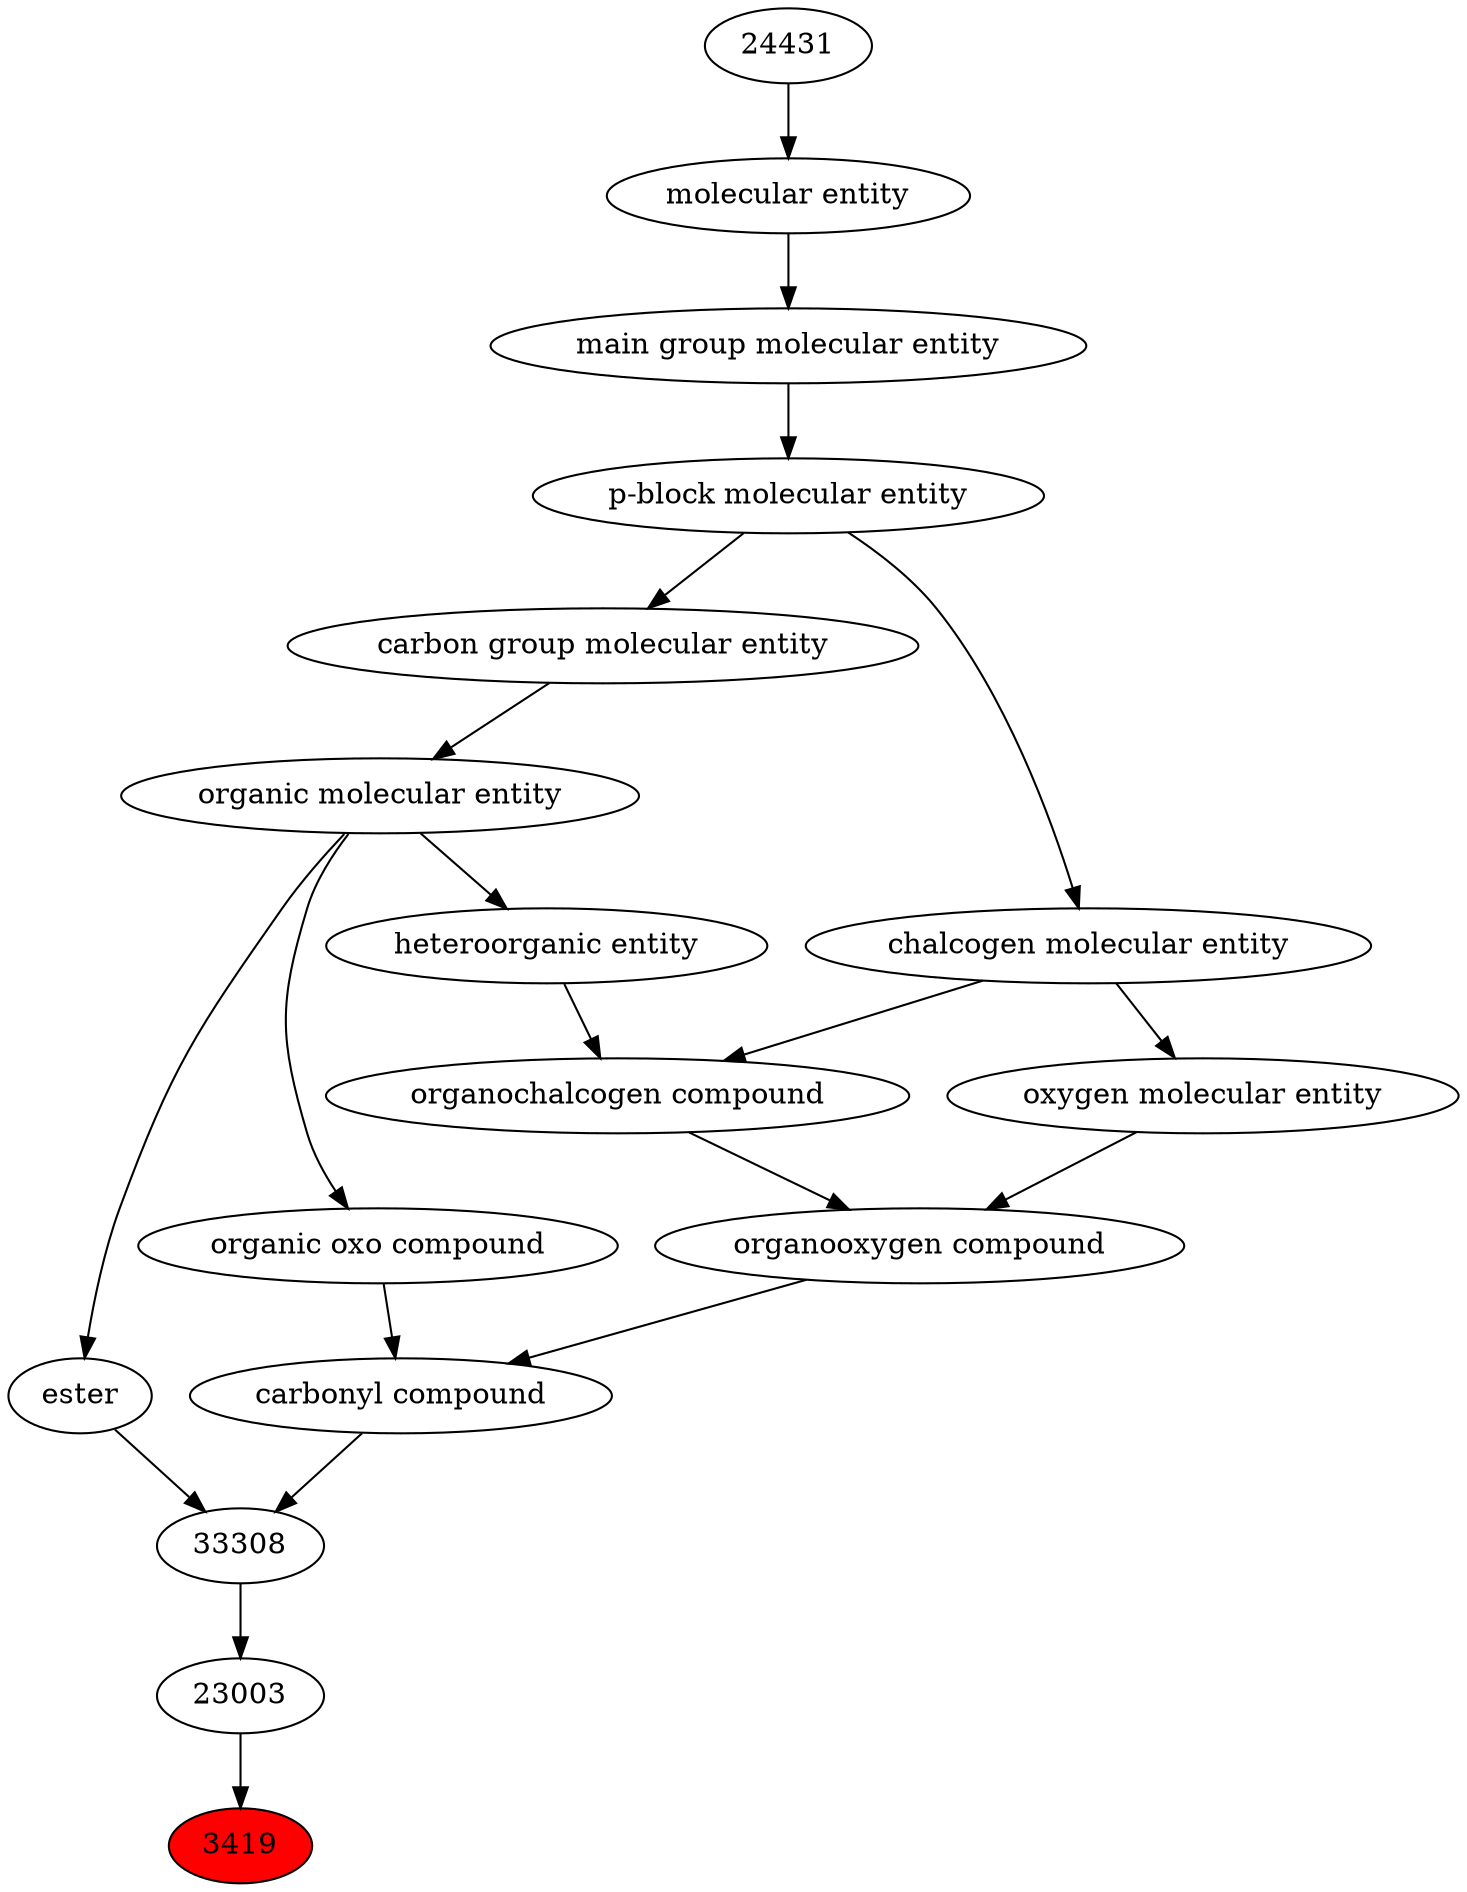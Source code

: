 digraph tree{ 
3419 [label="3419" fillcolor=red style=filled]
23003 -> 3419
23003 [label="23003"]
33308 -> 23003
33308 [label="33308"]
36586 -> 33308
35701 -> 33308
36586 [label="carbonyl compound"]
36587 -> 36586
36963 -> 36586
35701 [label="ester"]
50860 -> 35701
36587 [label="organic oxo compound"]
50860 -> 36587
36963 [label="organooxygen compound"]
36962 -> 36963
25806 -> 36963
50860 [label="organic molecular entity"]
33582 -> 50860
36962 [label="organochalcogen compound"]
33285 -> 36962
33304 -> 36962
25806 [label="oxygen molecular entity"]
33304 -> 25806
33582 [label="carbon group molecular entity"]
33675 -> 33582
33285 [label="heteroorganic entity"]
50860 -> 33285
33304 [label="chalcogen molecular entity"]
33675 -> 33304
33675 [label="p-block molecular entity"]
33579 -> 33675
33579 [label="main group molecular entity"]
23367 -> 33579
23367 [label="molecular entity"]
24431 -> 23367
24431 [label="24431"]
}